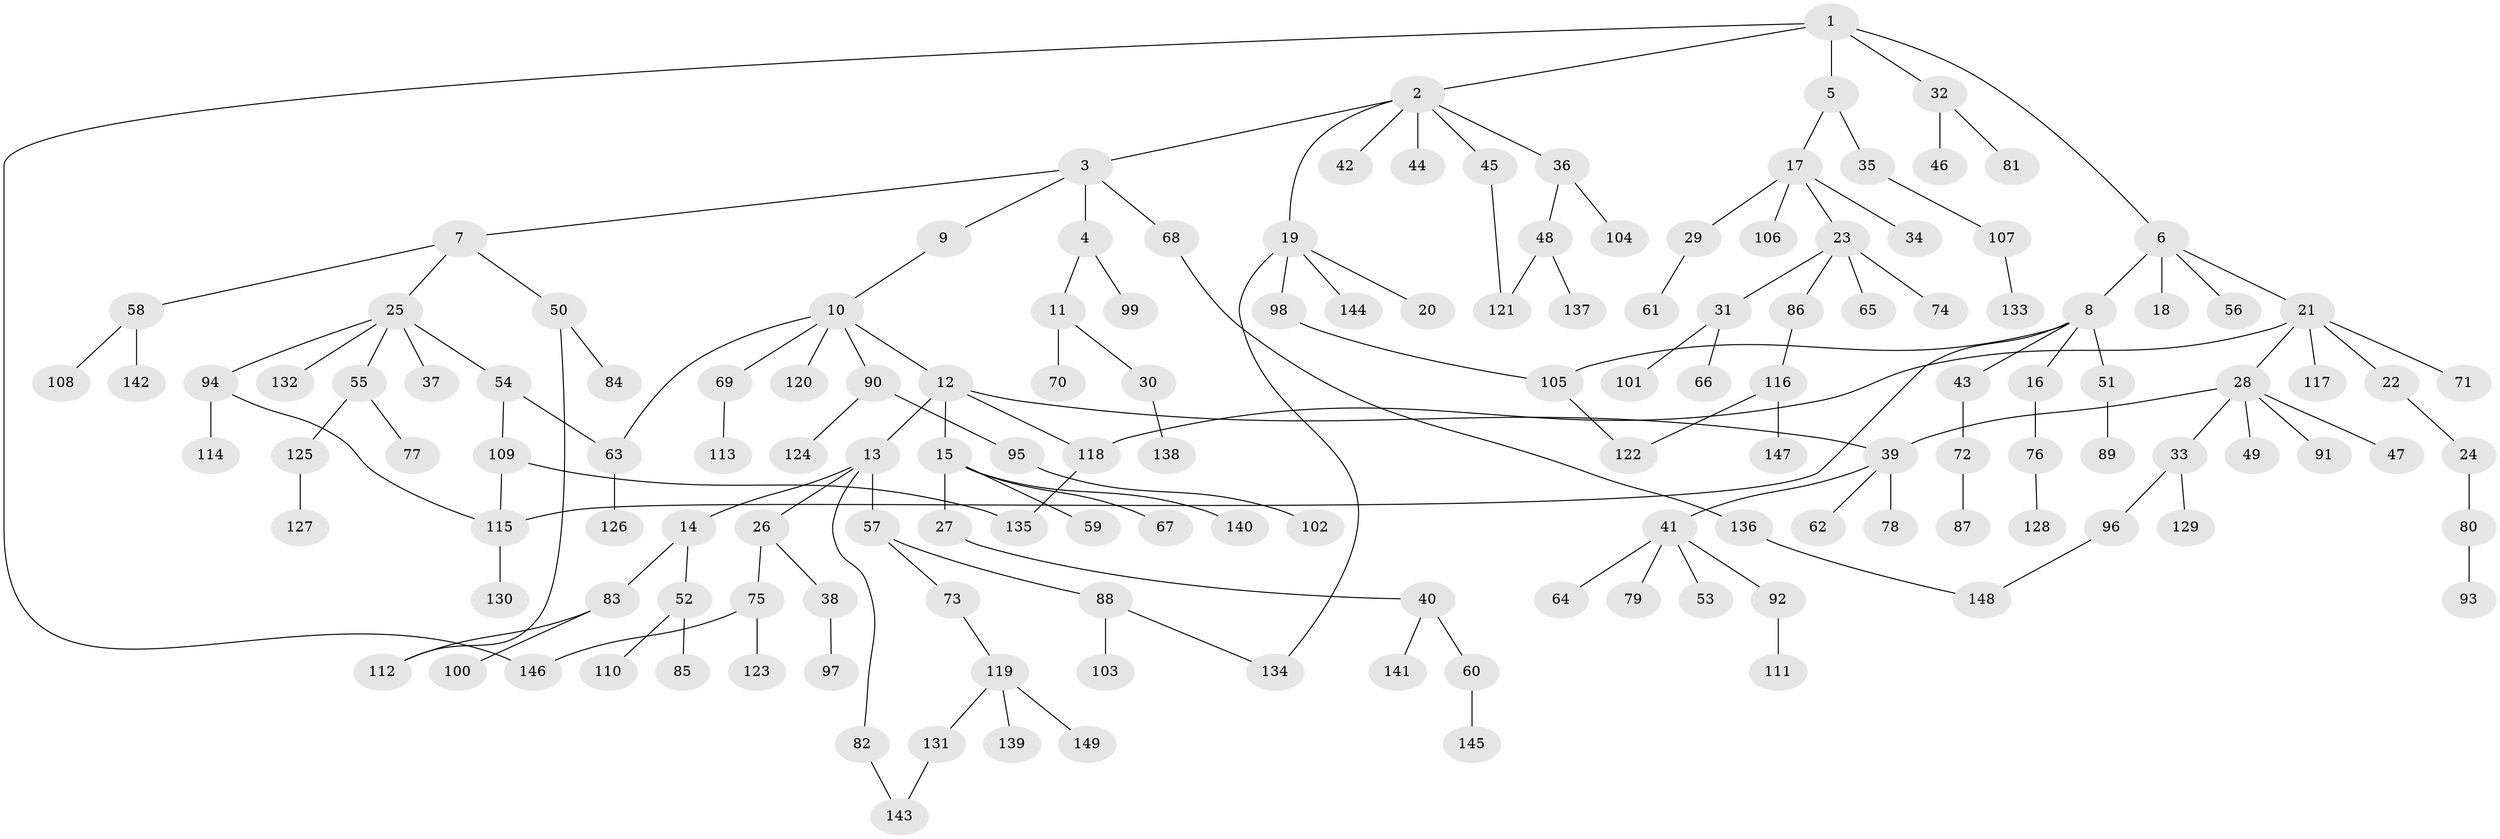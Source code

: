 // coarse degree distribution, {5: 0.08653846153846154, 8: 0.028846153846153848, 3: 0.10576923076923077, 4: 0.019230769230769232, 7: 0.028846153846153848, 2: 0.21153846153846154, 1: 0.5096153846153846, 6: 0.009615384615384616}
// Generated by graph-tools (version 1.1) at 2025/51/02/27/25 19:51:38]
// undirected, 149 vertices, 162 edges
graph export_dot {
graph [start="1"]
  node [color=gray90,style=filled];
  1;
  2;
  3;
  4;
  5;
  6;
  7;
  8;
  9;
  10;
  11;
  12;
  13;
  14;
  15;
  16;
  17;
  18;
  19;
  20;
  21;
  22;
  23;
  24;
  25;
  26;
  27;
  28;
  29;
  30;
  31;
  32;
  33;
  34;
  35;
  36;
  37;
  38;
  39;
  40;
  41;
  42;
  43;
  44;
  45;
  46;
  47;
  48;
  49;
  50;
  51;
  52;
  53;
  54;
  55;
  56;
  57;
  58;
  59;
  60;
  61;
  62;
  63;
  64;
  65;
  66;
  67;
  68;
  69;
  70;
  71;
  72;
  73;
  74;
  75;
  76;
  77;
  78;
  79;
  80;
  81;
  82;
  83;
  84;
  85;
  86;
  87;
  88;
  89;
  90;
  91;
  92;
  93;
  94;
  95;
  96;
  97;
  98;
  99;
  100;
  101;
  102;
  103;
  104;
  105;
  106;
  107;
  108;
  109;
  110;
  111;
  112;
  113;
  114;
  115;
  116;
  117;
  118;
  119;
  120;
  121;
  122;
  123;
  124;
  125;
  126;
  127;
  128;
  129;
  130;
  131;
  132;
  133;
  134;
  135;
  136;
  137;
  138;
  139;
  140;
  141;
  142;
  143;
  144;
  145;
  146;
  147;
  148;
  149;
  1 -- 2;
  1 -- 5;
  1 -- 6;
  1 -- 32;
  1 -- 146;
  2 -- 3;
  2 -- 19;
  2 -- 36;
  2 -- 42;
  2 -- 44;
  2 -- 45;
  3 -- 4;
  3 -- 7;
  3 -- 9;
  3 -- 68;
  4 -- 11;
  4 -- 99;
  5 -- 17;
  5 -- 35;
  6 -- 8;
  6 -- 18;
  6 -- 21;
  6 -- 56;
  7 -- 25;
  7 -- 50;
  7 -- 58;
  8 -- 16;
  8 -- 43;
  8 -- 51;
  8 -- 105;
  8 -- 115;
  9 -- 10;
  10 -- 12;
  10 -- 69;
  10 -- 90;
  10 -- 120;
  10 -- 63;
  11 -- 30;
  11 -- 70;
  12 -- 13;
  12 -- 15;
  12 -- 118;
  12 -- 39;
  13 -- 14;
  13 -- 26;
  13 -- 57;
  13 -- 82;
  14 -- 52;
  14 -- 83;
  15 -- 27;
  15 -- 59;
  15 -- 67;
  15 -- 140;
  16 -- 76;
  17 -- 23;
  17 -- 29;
  17 -- 34;
  17 -- 106;
  19 -- 20;
  19 -- 98;
  19 -- 134;
  19 -- 144;
  21 -- 22;
  21 -- 28;
  21 -- 71;
  21 -- 117;
  21 -- 118;
  22 -- 24;
  23 -- 31;
  23 -- 65;
  23 -- 74;
  23 -- 86;
  24 -- 80;
  25 -- 37;
  25 -- 54;
  25 -- 55;
  25 -- 94;
  25 -- 132;
  26 -- 38;
  26 -- 75;
  27 -- 40;
  28 -- 33;
  28 -- 39;
  28 -- 47;
  28 -- 49;
  28 -- 91;
  29 -- 61;
  30 -- 138;
  31 -- 66;
  31 -- 101;
  32 -- 46;
  32 -- 81;
  33 -- 96;
  33 -- 129;
  35 -- 107;
  36 -- 48;
  36 -- 104;
  38 -- 97;
  39 -- 41;
  39 -- 62;
  39 -- 78;
  40 -- 60;
  40 -- 141;
  41 -- 53;
  41 -- 64;
  41 -- 79;
  41 -- 92;
  43 -- 72;
  45 -- 121;
  48 -- 121;
  48 -- 137;
  50 -- 84;
  50 -- 112;
  51 -- 89;
  52 -- 85;
  52 -- 110;
  54 -- 63;
  54 -- 109;
  55 -- 77;
  55 -- 125;
  57 -- 73;
  57 -- 88;
  58 -- 108;
  58 -- 142;
  60 -- 145;
  63 -- 126;
  68 -- 136;
  69 -- 113;
  72 -- 87;
  73 -- 119;
  75 -- 123;
  75 -- 146;
  76 -- 128;
  80 -- 93;
  82 -- 143;
  83 -- 100;
  83 -- 112;
  86 -- 116;
  88 -- 103;
  88 -- 134;
  90 -- 95;
  90 -- 124;
  92 -- 111;
  94 -- 114;
  94 -- 115;
  95 -- 102;
  96 -- 148;
  98 -- 105;
  105 -- 122;
  107 -- 133;
  109 -- 135;
  109 -- 115;
  115 -- 130;
  116 -- 147;
  116 -- 122;
  118 -- 135;
  119 -- 131;
  119 -- 139;
  119 -- 149;
  125 -- 127;
  131 -- 143;
  136 -- 148;
}
